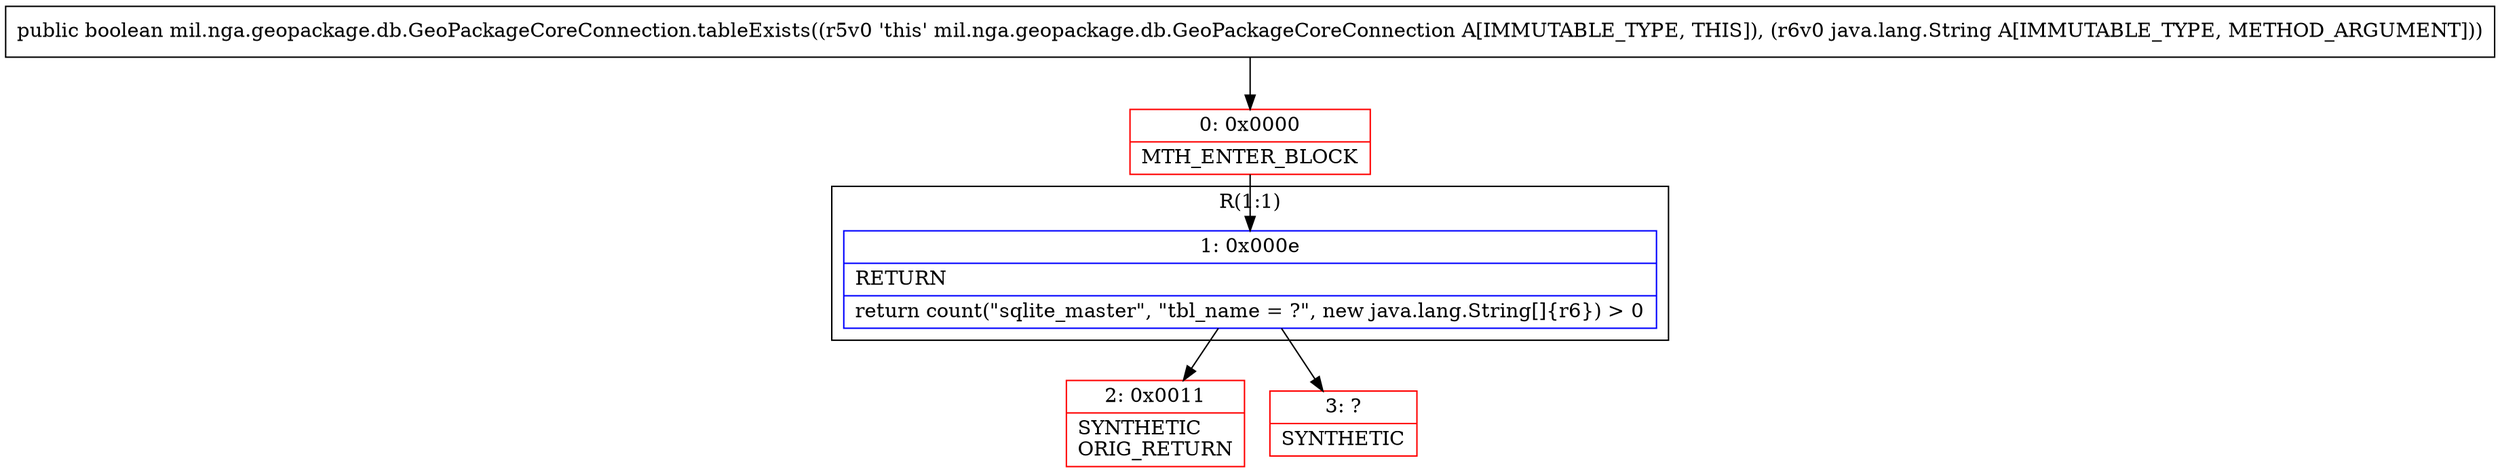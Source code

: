 digraph "CFG formil.nga.geopackage.db.GeoPackageCoreConnection.tableExists(Ljava\/lang\/String;)Z" {
subgraph cluster_Region_944331323 {
label = "R(1:1)";
node [shape=record,color=blue];
Node_1 [shape=record,label="{1\:\ 0x000e|RETURN\l|return count(\"sqlite_master\", \"tbl_name = ?\", new java.lang.String[]\{r6\}) \> 0\l}"];
}
Node_0 [shape=record,color=red,label="{0\:\ 0x0000|MTH_ENTER_BLOCK\l}"];
Node_2 [shape=record,color=red,label="{2\:\ 0x0011|SYNTHETIC\lORIG_RETURN\l}"];
Node_3 [shape=record,color=red,label="{3\:\ ?|SYNTHETIC\l}"];
MethodNode[shape=record,label="{public boolean mil.nga.geopackage.db.GeoPackageCoreConnection.tableExists((r5v0 'this' mil.nga.geopackage.db.GeoPackageCoreConnection A[IMMUTABLE_TYPE, THIS]), (r6v0 java.lang.String A[IMMUTABLE_TYPE, METHOD_ARGUMENT])) }"];
MethodNode -> Node_0;
Node_1 -> Node_2;
Node_1 -> Node_3;
Node_0 -> Node_1;
}

